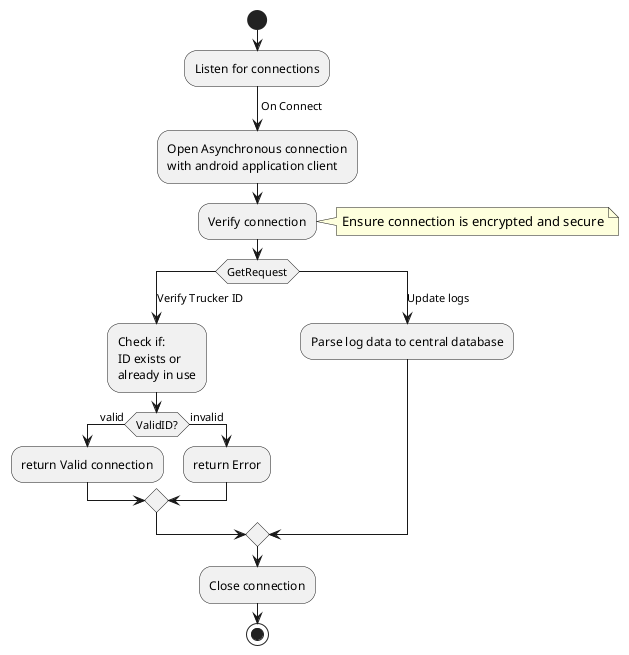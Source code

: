 @startuml

start

:Listen for connections;
->On Connect;
:Open Asynchronous connection\nwith android application client;
:Verify connection;

note right
    Ensure connection is encrypted and secure
end note
switch (GetRequest)
case (Verify Trucker ID)
    :Check if: \nID exists or\nalready in use;
    if (ValidID?) is (valid) then
        :return Valid connection;
    else (invalid)
        :return Error;
    endif
case (Update logs) 
    :Parse log data to central database;
endswitch

:Close connection;

stop

@enduml
